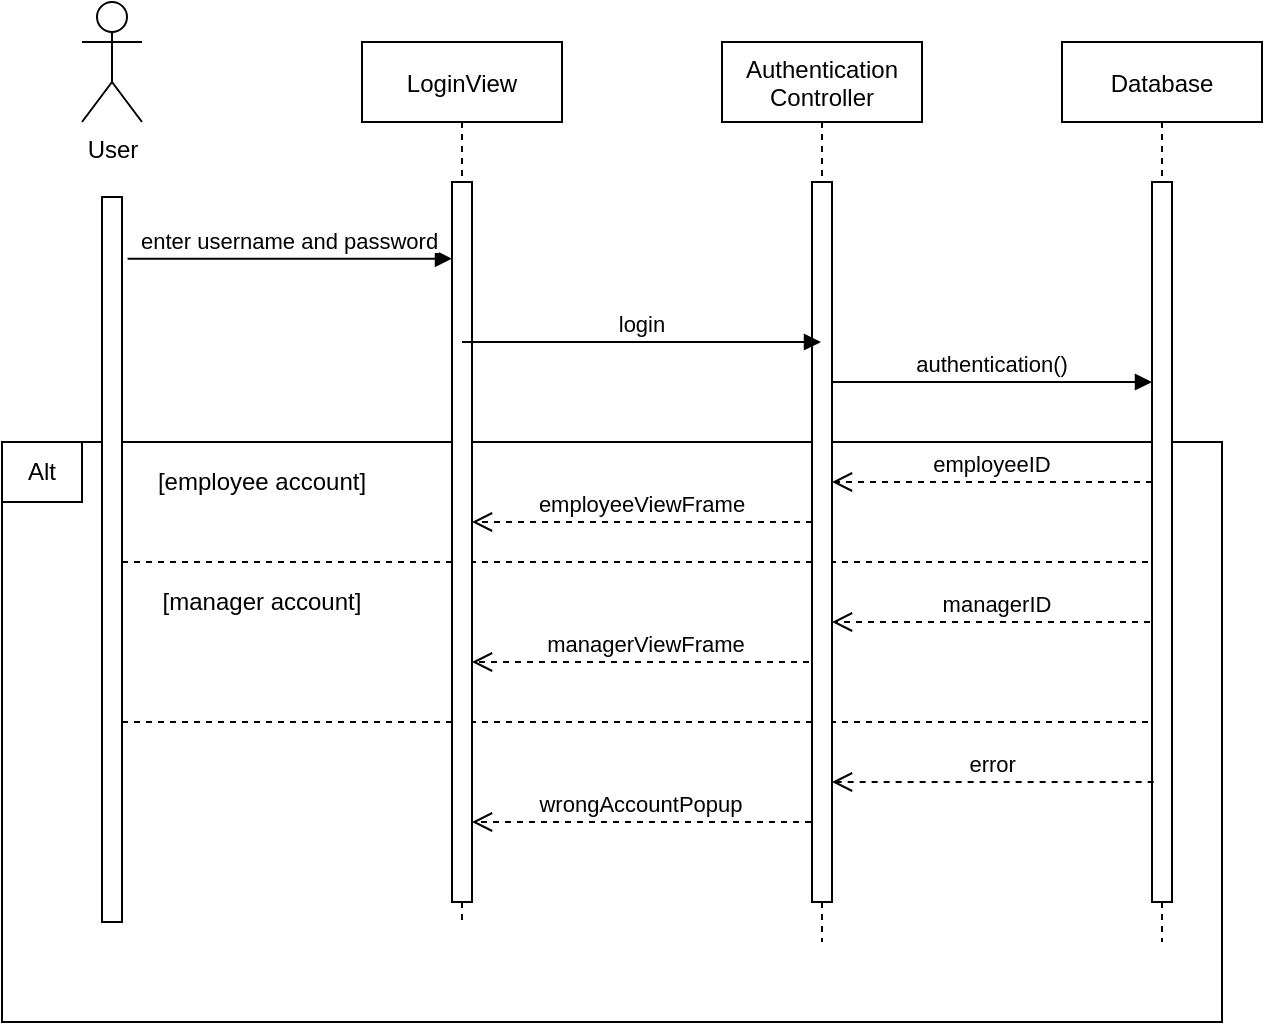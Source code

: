 <mxfile version="14.1.8" type="github">
  <diagram id="kgpKYQtTHZ0yAKxKKP6v" name="Page-1">
    <mxGraphModel dx="2272" dy="804" grid="1" gridSize="10" guides="1" tooltips="1" connect="1" arrows="1" fold="1" page="1" pageScale="1" pageWidth="850" pageHeight="1100" math="0" shadow="0">
      <root>
        <mxCell id="0" />
        <mxCell id="1" parent="0" />
        <mxCell id="abZD0348XSPz2fssaxFw-38" value="" style="rounded=0;whiteSpace=wrap;html=1;" vertex="1" parent="1">
          <mxGeometry x="-60" y="280" width="610" height="290" as="geometry" />
        </mxCell>
        <mxCell id="abZD0348XSPz2fssaxFw-23" value="" style="endArrow=none;dashed=1;html=1;" edge="1" parent="1" target="abZD0348XSPz2fssaxFw-1">
          <mxGeometry width="50" height="50" relative="1" as="geometry">
            <mxPoint y="340" as="sourcePoint" />
            <mxPoint x="510" y="340" as="targetPoint" />
          </mxGeometry>
        </mxCell>
        <mxCell id="abZD0348XSPz2fssaxFw-31" value="" style="endArrow=none;dashed=1;html=1;" edge="1" parent="1">
          <mxGeometry width="50" height="50" relative="1" as="geometry">
            <mxPoint y="420" as="sourcePoint" />
            <mxPoint x="520" y="420" as="targetPoint" />
          </mxGeometry>
        </mxCell>
        <mxCell id="abZD0348XSPz2fssaxFw-29" value="managerViewFrame" style="verticalAlign=bottom;endArrow=open;dashed=1;endSize=8;shadow=0;strokeWidth=1;" edge="1" parent="1" source="3nuBFxr9cyL0pnOWT2aG-5" target="3nuBFxr9cyL0pnOWT2aG-2">
          <mxGeometry relative="1" as="geometry">
            <mxPoint x="180" y="410" as="targetPoint" />
            <mxPoint x="350" y="410" as="sourcePoint" />
            <Array as="points">
              <mxPoint x="295" y="390" />
            </Array>
          </mxGeometry>
        </mxCell>
        <mxCell id="abZD0348XSPz2fssaxFw-28" value="managerID" style="verticalAlign=bottom;endArrow=open;dashed=1;endSize=8;shadow=0;strokeWidth=1;" edge="1" parent="1" target="3nuBFxr9cyL0pnOWT2aG-6">
          <mxGeometry relative="1" as="geometry">
            <mxPoint x="360" y="370" as="targetPoint" />
            <mxPoint x="520" y="370" as="sourcePoint" />
            <Array as="points">
              <mxPoint x="475" y="370" />
            </Array>
          </mxGeometry>
        </mxCell>
        <mxCell id="3nuBFxr9cyL0pnOWT2aG-1" value="LoginView" style="shape=umlLifeline;perimeter=lifelinePerimeter;container=1;collapsible=0;recursiveResize=0;rounded=0;shadow=0;strokeWidth=1;" parent="1" vertex="1">
          <mxGeometry x="120" y="80" width="100" height="440" as="geometry" />
        </mxCell>
        <mxCell id="3nuBFxr9cyL0pnOWT2aG-2" value="" style="points=[];perimeter=orthogonalPerimeter;rounded=0;shadow=0;strokeWidth=1;" parent="3nuBFxr9cyL0pnOWT2aG-1" vertex="1">
          <mxGeometry x="45" y="70" width="10" height="360" as="geometry" />
        </mxCell>
        <mxCell id="3nuBFxr9cyL0pnOWT2aG-5" value="Authentication&#xa;Controller" style="shape=umlLifeline;perimeter=lifelinePerimeter;container=1;collapsible=0;recursiveResize=0;rounded=0;shadow=0;strokeWidth=1;" parent="1" vertex="1">
          <mxGeometry x="300" y="80" width="100" height="450" as="geometry" />
        </mxCell>
        <mxCell id="3nuBFxr9cyL0pnOWT2aG-6" value="" style="points=[];perimeter=orthogonalPerimeter;rounded=0;shadow=0;strokeWidth=1;" parent="3nuBFxr9cyL0pnOWT2aG-5" vertex="1">
          <mxGeometry x="45" y="70" width="10" height="360" as="geometry" />
        </mxCell>
        <mxCell id="3nuBFxr9cyL0pnOWT2aG-7" value="employeeID" style="verticalAlign=bottom;endArrow=open;dashed=1;endSize=8;shadow=0;strokeWidth=1;" parent="1" source="abZD0348XSPz2fssaxFw-2" target="3nuBFxr9cyL0pnOWT2aG-6" edge="1">
          <mxGeometry relative="1" as="geometry">
            <mxPoint x="390" y="300" as="targetPoint" />
            <mxPoint x="510" y="300" as="sourcePoint" />
            <Array as="points">
              <mxPoint x="470" y="300" />
            </Array>
          </mxGeometry>
        </mxCell>
        <mxCell id="3nuBFxr9cyL0pnOWT2aG-8" value="enter username and password" style="verticalAlign=bottom;endArrow=block;shadow=0;strokeWidth=1;exitX=1.279;exitY=0.085;exitDx=0;exitDy=0;exitPerimeter=0;" parent="1" source="abZD0348XSPz2fssaxFw-9" target="3nuBFxr9cyL0pnOWT2aG-2" edge="1">
          <mxGeometry relative="1" as="geometry">
            <mxPoint x="290" y="610" as="sourcePoint" />
            <mxPoint x="160" y="189" as="targetPoint" />
          </mxGeometry>
        </mxCell>
        <mxCell id="abZD0348XSPz2fssaxFw-1" value="Database" style="shape=umlLifeline;perimeter=lifelinePerimeter;container=1;collapsible=0;recursiveResize=0;rounded=0;shadow=0;strokeWidth=1;" vertex="1" parent="1">
          <mxGeometry x="470" y="80" width="100" height="450" as="geometry" />
        </mxCell>
        <mxCell id="abZD0348XSPz2fssaxFw-2" value="" style="points=[];perimeter=orthogonalPerimeter;rounded=0;shadow=0;strokeWidth=1;" vertex="1" parent="abZD0348XSPz2fssaxFw-1">
          <mxGeometry x="45" y="70" width="10" height="360" as="geometry" />
        </mxCell>
        <mxCell id="abZD0348XSPz2fssaxFw-4" value="&lt;div&gt;User&lt;/div&gt;&lt;div&gt;&lt;br&gt;&lt;/div&gt;" style="shape=umlActor;verticalLabelPosition=bottom;verticalAlign=top;html=1;outlineConnect=0;" vertex="1" parent="1">
          <mxGeometry x="-20" y="60" width="30" height="60" as="geometry" />
        </mxCell>
        <mxCell id="abZD0348XSPz2fssaxFw-9" value="" style="points=[];perimeter=orthogonalPerimeter;rounded=0;shadow=0;strokeWidth=1;" vertex="1" parent="1">
          <mxGeometry x="-10" y="157.5" width="10" height="362.5" as="geometry" />
        </mxCell>
        <mxCell id="abZD0348XSPz2fssaxFw-12" value="login" style="verticalAlign=bottom;endArrow=block;shadow=0;strokeWidth=1;" edge="1" parent="1" source="3nuBFxr9cyL0pnOWT2aG-1" target="3nuBFxr9cyL0pnOWT2aG-5">
          <mxGeometry relative="1" as="geometry">
            <mxPoint x="9.4" y="200.09" as="sourcePoint" />
            <mxPoint x="175" y="199.52" as="targetPoint" />
            <Array as="points">
              <mxPoint x="210" y="230" />
              <mxPoint x="310" y="230" />
            </Array>
          </mxGeometry>
        </mxCell>
        <mxCell id="abZD0348XSPz2fssaxFw-13" value="authentication()" style="verticalAlign=bottom;endArrow=block;shadow=0;strokeWidth=1;" edge="1" parent="1" source="3nuBFxr9cyL0pnOWT2aG-6" target="abZD0348XSPz2fssaxFw-2">
          <mxGeometry relative="1" as="geometry">
            <mxPoint x="360" y="220" as="sourcePoint" />
            <mxPoint x="510" y="220" as="targetPoint" />
            <Array as="points">
              <mxPoint x="470" y="250" />
            </Array>
          </mxGeometry>
        </mxCell>
        <mxCell id="abZD0348XSPz2fssaxFw-14" value="employeeViewFrame" style="verticalAlign=bottom;endArrow=open;dashed=1;endSize=8;shadow=0;strokeWidth=1;" edge="1" parent="1" source="3nuBFxr9cyL0pnOWT2aG-6" target="3nuBFxr9cyL0pnOWT2aG-2">
          <mxGeometry relative="1" as="geometry">
            <mxPoint x="240" y="310" as="targetPoint" />
            <mxPoint x="330" y="310" as="sourcePoint" />
            <Array as="points">
              <mxPoint x="290" y="320" />
            </Array>
          </mxGeometry>
        </mxCell>
        <mxCell id="abZD0348XSPz2fssaxFw-16" value="Alt" style="rounded=0;whiteSpace=wrap;html=1;" vertex="1" parent="1">
          <mxGeometry x="-60" y="280" width="40" height="30" as="geometry" />
        </mxCell>
        <mxCell id="abZD0348XSPz2fssaxFw-24" value="[employee account]" style="text;html=1;strokeColor=none;fillColor=none;align=center;verticalAlign=middle;whiteSpace=wrap;rounded=0;" vertex="1" parent="1">
          <mxGeometry x="10" y="290" width="120" height="20" as="geometry" />
        </mxCell>
        <mxCell id="abZD0348XSPz2fssaxFw-30" value="[manager account]" style="text;html=1;strokeColor=none;fillColor=none;align=center;verticalAlign=middle;whiteSpace=wrap;rounded=0;" vertex="1" parent="1">
          <mxGeometry x="10" y="350" width="120" height="20" as="geometry" />
        </mxCell>
        <mxCell id="abZD0348XSPz2fssaxFw-34" value="error" style="verticalAlign=bottom;endArrow=open;dashed=1;endSize=8;shadow=0;strokeWidth=1;" edge="1" parent="1" target="3nuBFxr9cyL0pnOWT2aG-6">
          <mxGeometry relative="1" as="geometry">
            <mxPoint x="360" y="450" as="targetPoint" />
            <mxPoint x="515.83" y="450" as="sourcePoint" />
            <Array as="points">
              <mxPoint x="470.83" y="450" />
            </Array>
          </mxGeometry>
        </mxCell>
        <mxCell id="abZD0348XSPz2fssaxFw-36" value="wrongAccountPopup" style="verticalAlign=bottom;endArrow=open;dashed=1;endSize=8;shadow=0;strokeWidth=1;" edge="1" parent="1" target="3nuBFxr9cyL0pnOWT2aG-2">
          <mxGeometry relative="1" as="geometry">
            <mxPoint x="180" y="470" as="targetPoint" />
            <mxPoint x="344.5" y="470" as="sourcePoint" />
            <Array as="points">
              <mxPoint x="290" y="470" />
            </Array>
          </mxGeometry>
        </mxCell>
      </root>
    </mxGraphModel>
  </diagram>
</mxfile>
